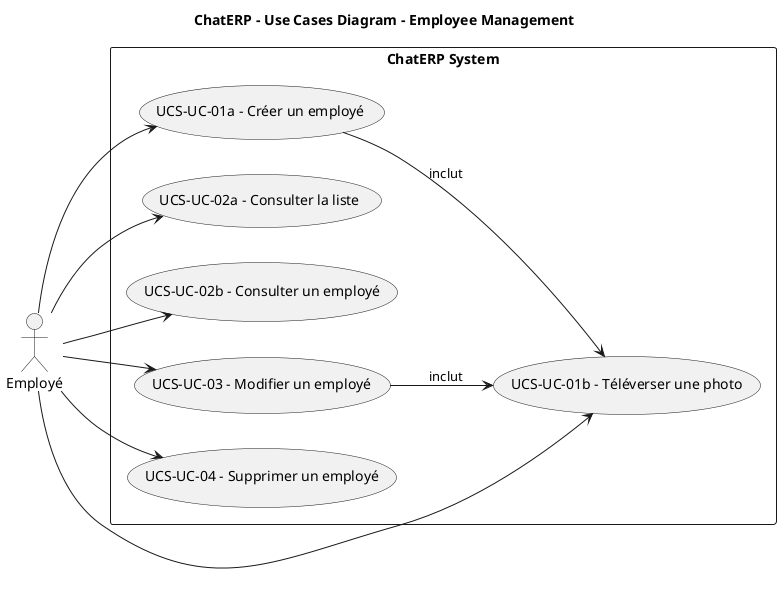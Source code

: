 ﻿@startuml UseCasesDiagram

title ChatERP – Use Cases Diagram – Employee Management

left to right direction

actor "Employé" as Employee

rectangle "ChatERP System" {
  usecase "UCS-UC-01a – Créer un employé"             as UC01a
  usecase "UCS-UC-01b – Téléverser une photo"         as UC01b
  usecase "UCS-UC-02a – Consulter la liste"           as UC02a
  usecase "UCS-UC-02b – Consulter un employé"         as UC02b
  usecase "UCS-UC-03 – Modifier un employé"           as UC03
  usecase "UCS-UC-04 – Supprimer un employé"          as UC04
}

Employee --> UC01a
Employee --> UC01b
Employee --> UC02a
Employee --> UC02b
Employee --> UC03
Employee --> UC04

UC01a --> UC01b : inclut
UC03  --> UC01b : inclut

@enduml
